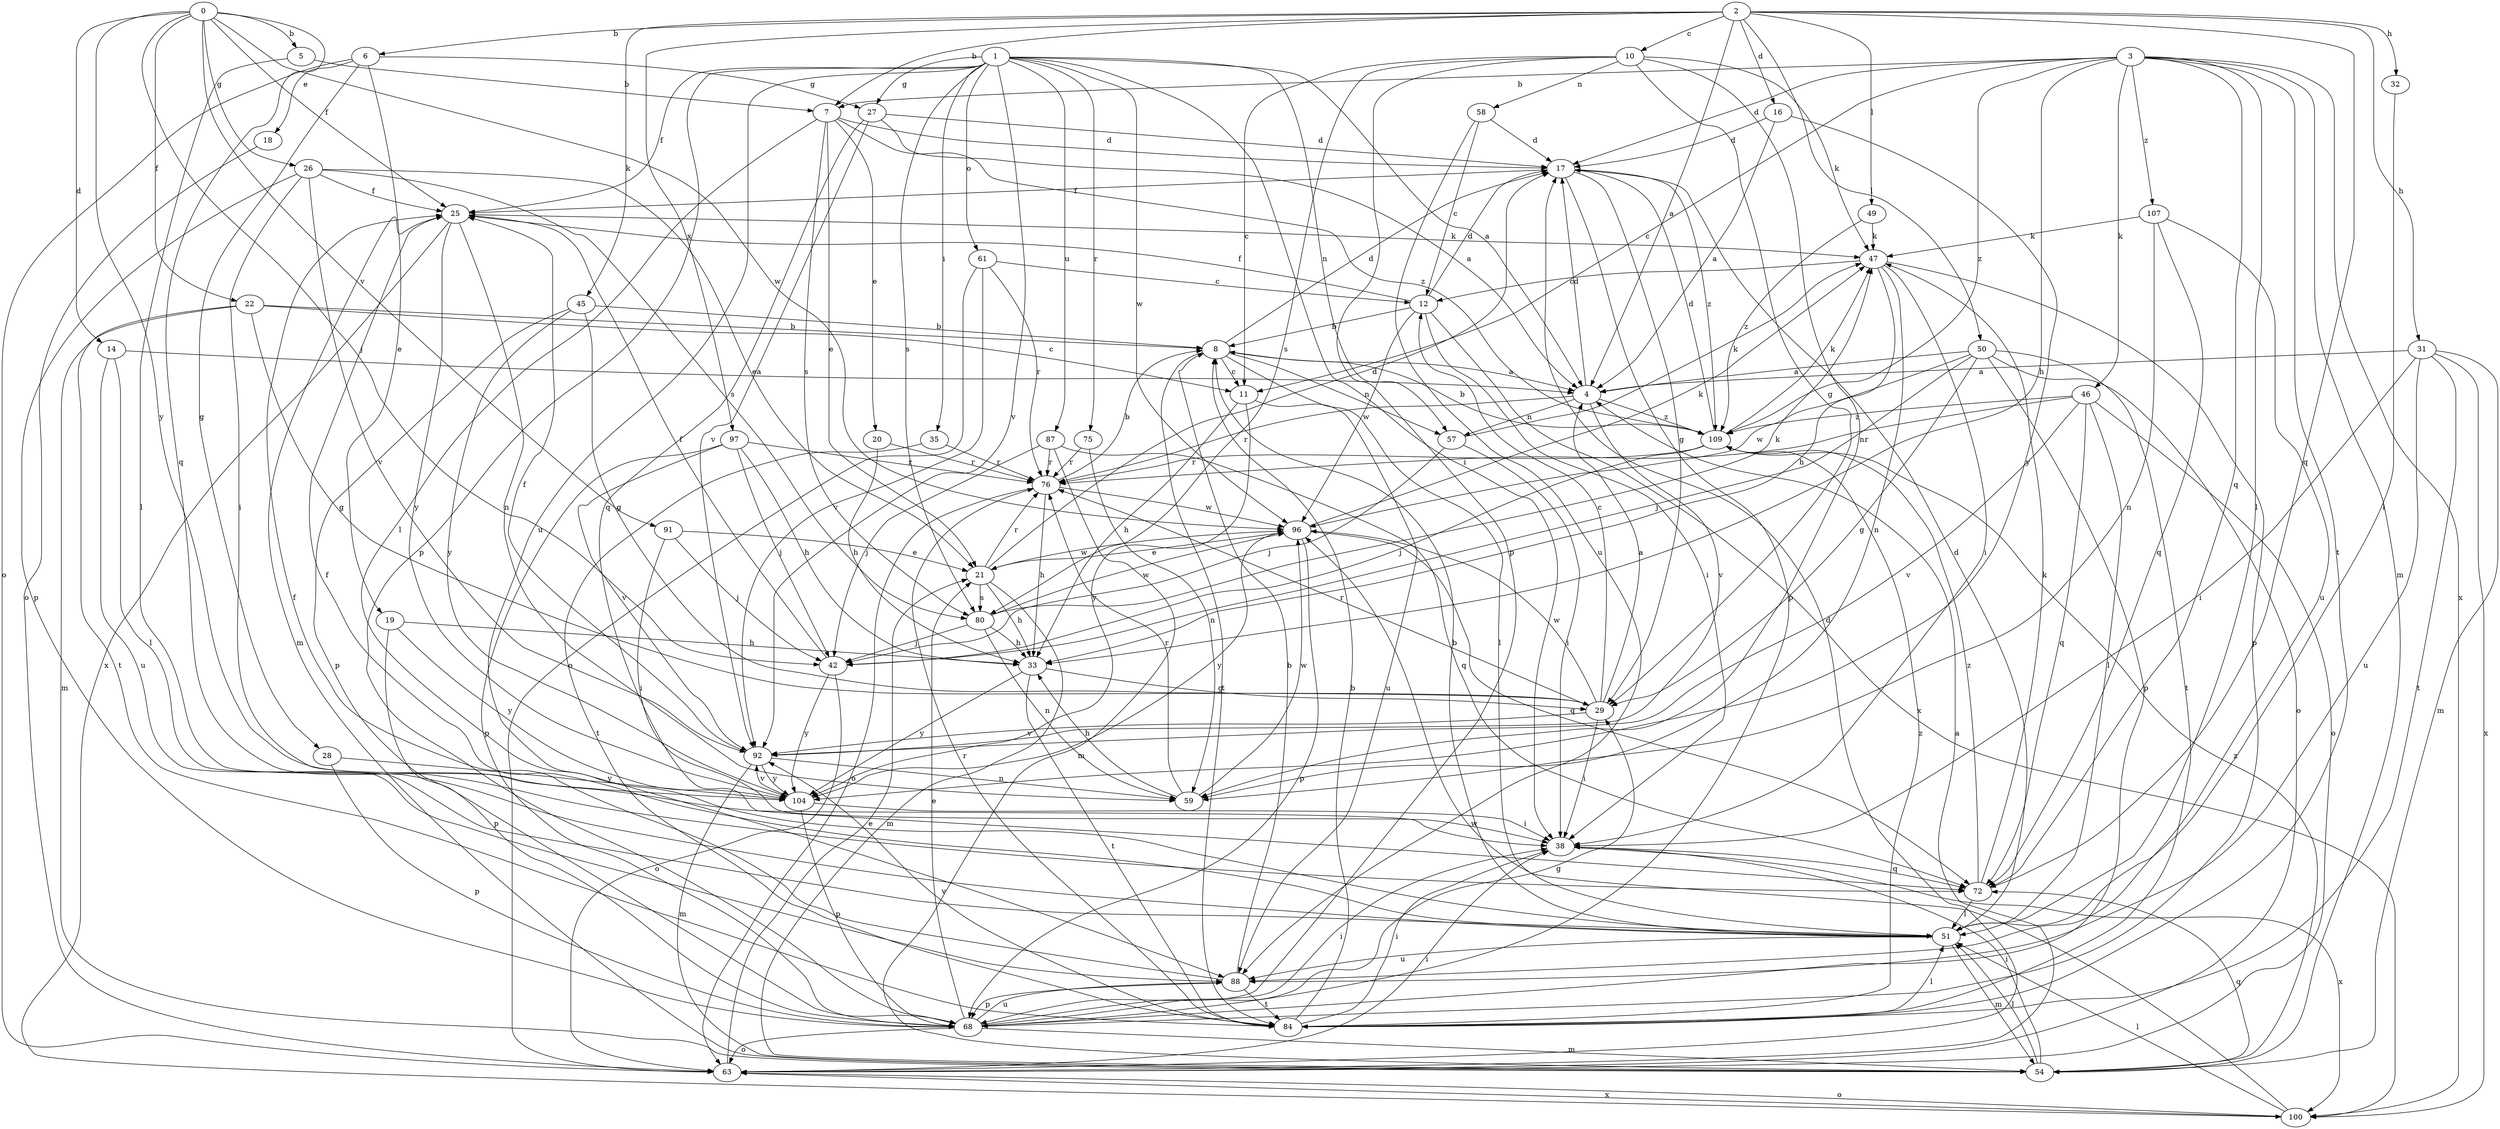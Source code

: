 strict digraph  {
0;
1;
2;
3;
4;
5;
6;
7;
8;
10;
11;
12;
14;
16;
17;
18;
19;
20;
21;
22;
25;
26;
27;
28;
29;
31;
32;
33;
35;
38;
42;
45;
46;
47;
49;
50;
51;
54;
57;
58;
59;
61;
63;
68;
72;
75;
76;
80;
84;
87;
88;
91;
92;
96;
97;
100;
104;
107;
109;
0 -> 5  [label=b];
0 -> 14  [label=d];
0 -> 22  [label=f];
0 -> 25  [label=f];
0 -> 26  [label=g];
0 -> 42  [label=j];
0 -> 72  [label=q];
0 -> 91  [label=v];
0 -> 96  [label=w];
0 -> 104  [label=y];
1 -> 4  [label=a];
1 -> 25  [label=f];
1 -> 27  [label=g];
1 -> 35  [label=i];
1 -> 38  [label=i];
1 -> 57  [label=n];
1 -> 61  [label=o];
1 -> 68  [label=p];
1 -> 75  [label=r];
1 -> 80  [label=s];
1 -> 87  [label=u];
1 -> 88  [label=u];
1 -> 92  [label=v];
1 -> 96  [label=w];
2 -> 4  [label=a];
2 -> 6  [label=b];
2 -> 7  [label=b];
2 -> 10  [label=c];
2 -> 16  [label=d];
2 -> 31  [label=h];
2 -> 32  [label=h];
2 -> 45  [label=k];
2 -> 49  [label=l];
2 -> 50  [label=l];
2 -> 72  [label=q];
2 -> 97  [label=x];
3 -> 7  [label=b];
3 -> 11  [label=c];
3 -> 17  [label=d];
3 -> 33  [label=h];
3 -> 46  [label=k];
3 -> 51  [label=l];
3 -> 54  [label=m];
3 -> 72  [label=q];
3 -> 84  [label=t];
3 -> 100  [label=x];
3 -> 107  [label=z];
3 -> 109  [label=z];
4 -> 17  [label=d];
4 -> 57  [label=n];
4 -> 76  [label=r];
4 -> 92  [label=v];
4 -> 109  [label=z];
5 -> 7  [label=b];
5 -> 51  [label=l];
6 -> 18  [label=e];
6 -> 19  [label=e];
6 -> 27  [label=g];
6 -> 28  [label=g];
6 -> 63  [label=o];
7 -> 17  [label=d];
7 -> 20  [label=e];
7 -> 21  [label=e];
7 -> 51  [label=l];
7 -> 80  [label=s];
7 -> 109  [label=z];
8 -> 4  [label=a];
8 -> 11  [label=c];
8 -> 17  [label=d];
8 -> 51  [label=l];
8 -> 57  [label=n];
8 -> 84  [label=t];
10 -> 11  [label=c];
10 -> 29  [label=g];
10 -> 47  [label=k];
10 -> 58  [label=n];
10 -> 59  [label=n];
10 -> 68  [label=p];
10 -> 80  [label=s];
11 -> 33  [label=h];
11 -> 88  [label=u];
11 -> 104  [label=y];
12 -> 8  [label=b];
12 -> 17  [label=d];
12 -> 25  [label=f];
12 -> 38  [label=i];
12 -> 96  [label=w];
12 -> 100  [label=x];
14 -> 4  [label=a];
14 -> 51  [label=l];
14 -> 88  [label=u];
16 -> 4  [label=a];
16 -> 17  [label=d];
16 -> 104  [label=y];
17 -> 25  [label=f];
17 -> 29  [label=g];
17 -> 68  [label=p];
17 -> 109  [label=z];
18 -> 63  [label=o];
19 -> 33  [label=h];
19 -> 68  [label=p];
19 -> 104  [label=y];
20 -> 33  [label=h];
20 -> 76  [label=r];
21 -> 17  [label=d];
21 -> 33  [label=h];
21 -> 54  [label=m];
21 -> 76  [label=r];
21 -> 80  [label=s];
21 -> 96  [label=w];
22 -> 8  [label=b];
22 -> 11  [label=c];
22 -> 29  [label=g];
22 -> 54  [label=m];
22 -> 84  [label=t];
25 -> 47  [label=k];
25 -> 54  [label=m];
25 -> 59  [label=n];
25 -> 100  [label=x];
25 -> 104  [label=y];
26 -> 21  [label=e];
26 -> 25  [label=f];
26 -> 38  [label=i];
26 -> 68  [label=p];
26 -> 80  [label=s];
26 -> 92  [label=v];
27 -> 4  [label=a];
27 -> 17  [label=d];
27 -> 72  [label=q];
27 -> 92  [label=v];
28 -> 68  [label=p];
28 -> 104  [label=y];
29 -> 4  [label=a];
29 -> 12  [label=c];
29 -> 38  [label=i];
29 -> 76  [label=r];
29 -> 92  [label=v];
29 -> 96  [label=w];
31 -> 4  [label=a];
31 -> 38  [label=i];
31 -> 54  [label=m];
31 -> 84  [label=t];
31 -> 88  [label=u];
31 -> 100  [label=x];
32 -> 51  [label=l];
33 -> 29  [label=g];
33 -> 84  [label=t];
33 -> 104  [label=y];
35 -> 76  [label=r];
35 -> 84  [label=t];
38 -> 72  [label=q];
38 -> 100  [label=x];
42 -> 25  [label=f];
42 -> 63  [label=o];
42 -> 104  [label=y];
45 -> 8  [label=b];
45 -> 29  [label=g];
45 -> 68  [label=p];
45 -> 104  [label=y];
46 -> 51  [label=l];
46 -> 63  [label=o];
46 -> 72  [label=q];
46 -> 76  [label=r];
46 -> 92  [label=v];
46 -> 109  [label=z];
47 -> 12  [label=c];
47 -> 33  [label=h];
47 -> 38  [label=i];
47 -> 59  [label=n];
47 -> 68  [label=p];
49 -> 47  [label=k];
49 -> 109  [label=z];
50 -> 4  [label=a];
50 -> 29  [label=g];
50 -> 42  [label=j];
50 -> 63  [label=o];
50 -> 68  [label=p];
50 -> 84  [label=t];
50 -> 96  [label=w];
51 -> 8  [label=b];
51 -> 17  [label=d];
51 -> 25  [label=f];
51 -> 54  [label=m];
51 -> 88  [label=u];
54 -> 38  [label=i];
54 -> 51  [label=l];
54 -> 72  [label=q];
54 -> 109  [label=z];
57 -> 38  [label=i];
57 -> 42  [label=j];
57 -> 47  [label=k];
58 -> 12  [label=c];
58 -> 17  [label=d];
58 -> 88  [label=u];
59 -> 33  [label=h];
59 -> 76  [label=r];
59 -> 96  [label=w];
61 -> 12  [label=c];
61 -> 63  [label=o];
61 -> 76  [label=r];
61 -> 92  [label=v];
63 -> 4  [label=a];
63 -> 17  [label=d];
63 -> 21  [label=e];
63 -> 38  [label=i];
63 -> 100  [label=x];
68 -> 21  [label=e];
68 -> 29  [label=g];
68 -> 38  [label=i];
68 -> 54  [label=m];
68 -> 63  [label=o];
68 -> 88  [label=u];
72 -> 47  [label=k];
72 -> 51  [label=l];
72 -> 109  [label=z];
75 -> 59  [label=n];
75 -> 76  [label=r];
76 -> 8  [label=b];
76 -> 33  [label=h];
76 -> 63  [label=o];
76 -> 96  [label=w];
80 -> 33  [label=h];
80 -> 42  [label=j];
80 -> 47  [label=k];
80 -> 59  [label=n];
80 -> 96  [label=w];
84 -> 8  [label=b];
84 -> 38  [label=i];
84 -> 51  [label=l];
84 -> 76  [label=r];
84 -> 92  [label=v];
84 -> 109  [label=z];
87 -> 42  [label=j];
87 -> 54  [label=m];
87 -> 72  [label=q];
87 -> 76  [label=r];
88 -> 8  [label=b];
88 -> 25  [label=f];
88 -> 68  [label=p];
88 -> 84  [label=t];
91 -> 21  [label=e];
91 -> 38  [label=i];
91 -> 42  [label=j];
92 -> 25  [label=f];
92 -> 54  [label=m];
92 -> 59  [label=n];
92 -> 104  [label=y];
96 -> 21  [label=e];
96 -> 47  [label=k];
96 -> 68  [label=p];
96 -> 72  [label=q];
96 -> 104  [label=y];
97 -> 33  [label=h];
97 -> 42  [label=j];
97 -> 68  [label=p];
97 -> 76  [label=r];
97 -> 92  [label=v];
100 -> 51  [label=l];
100 -> 63  [label=o];
100 -> 96  [label=w];
104 -> 38  [label=i];
104 -> 68  [label=p];
104 -> 92  [label=v];
107 -> 47  [label=k];
107 -> 59  [label=n];
107 -> 72  [label=q];
107 -> 88  [label=u];
109 -> 8  [label=b];
109 -> 17  [label=d];
109 -> 42  [label=j];
109 -> 47  [label=k];
109 -> 76  [label=r];
}
